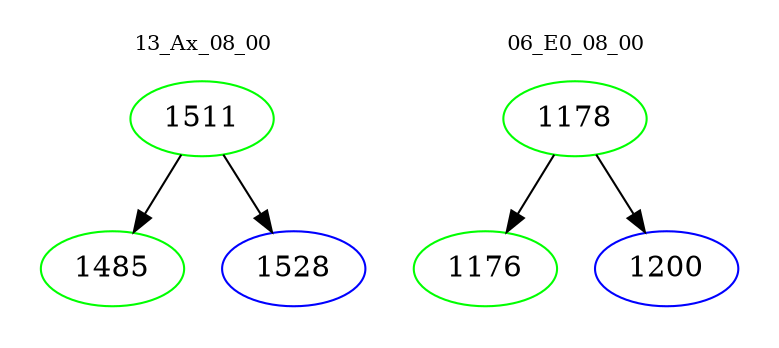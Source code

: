 digraph{
subgraph cluster_0 {
color = white
label = "13_Ax_08_00";
fontsize=10;
T0_1511 [label="1511", color="green"]
T0_1511 -> T0_1485 [color="black"]
T0_1485 [label="1485", color="green"]
T0_1511 -> T0_1528 [color="black"]
T0_1528 [label="1528", color="blue"]
}
subgraph cluster_1 {
color = white
label = "06_E0_08_00";
fontsize=10;
T1_1178 [label="1178", color="green"]
T1_1178 -> T1_1176 [color="black"]
T1_1176 [label="1176", color="green"]
T1_1178 -> T1_1200 [color="black"]
T1_1200 [label="1200", color="blue"]
}
}
